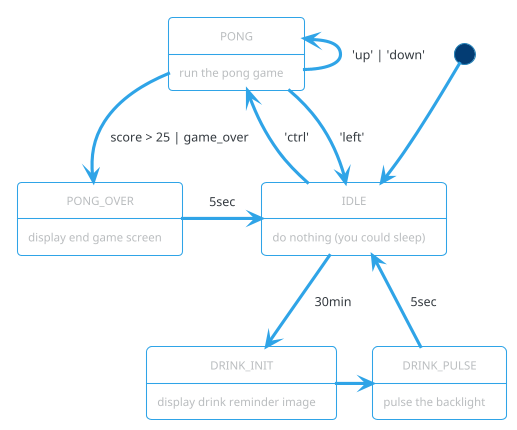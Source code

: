 @startuml State chart

'!theme carbon-gray
!theme cerulean-outline
'!theme mars
'!theme materia-outline

[*] --> IDLE
IDLE : do nothing (you could sleep)
PONG: run the pong game
PONG_OVER: display end game screen
DRINK_INIT: display drink reminder image
DRINK_PULSE: pulse the backlight

IDLE --> DRINK_INIT : 30min
IDLE -> PONG: 'ctrl'
PONG -> IDLE: 'left'
PONG -left-> PONG: 'up' | 'down'
PONG --> PONG_OVER: score > 25 | game_over
PONG_OVER -> IDLE: 5sec
DRINK_INIT -> DRINK_PULSE
DRINK_PULSE -> IDLE: 5sec 

@enduml